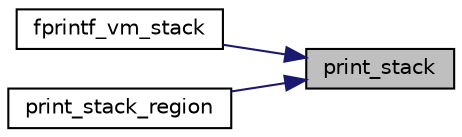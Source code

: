 digraph "print_stack"
{
 // LATEX_PDF_SIZE
  edge [fontname="Helvetica",fontsize="10",labelfontname="Helvetica",labelfontsize="10"];
  node [fontname="Helvetica",fontsize="10",shape=record];
  rankdir="RL";
  Node1 [label="print_stack",height=0.2,width=0.4,color="black", fillcolor="grey75", style="filled", fontcolor="black",tooltip="Prints the contents of the stack."];
  Node1 -> Node2 [dir="back",color="midnightblue",fontsize="10",style="solid",fontname="Helvetica"];
  Node2 [label="fprintf_vm_stack",height=0.2,width=0.4,color="black", fillcolor="white", style="filled",URL="$d5/dae/stack__management_8c.html#adef4d70a6b734e6c672b820d9e77024f",tooltip=" "];
  Node1 -> Node3 [dir="back",color="midnightblue",fontsize="10",style="solid",fontname="Helvetica"];
  Node3 [label="print_stack_region",height=0.2,width=0.4,color="black", fillcolor="white", style="filled",URL="$d3/d91/region__stack_8c.html#ad91a06fc6a49e3090ee66d97e9aa6307",tooltip="Prints the contents of the region stack."];
}
